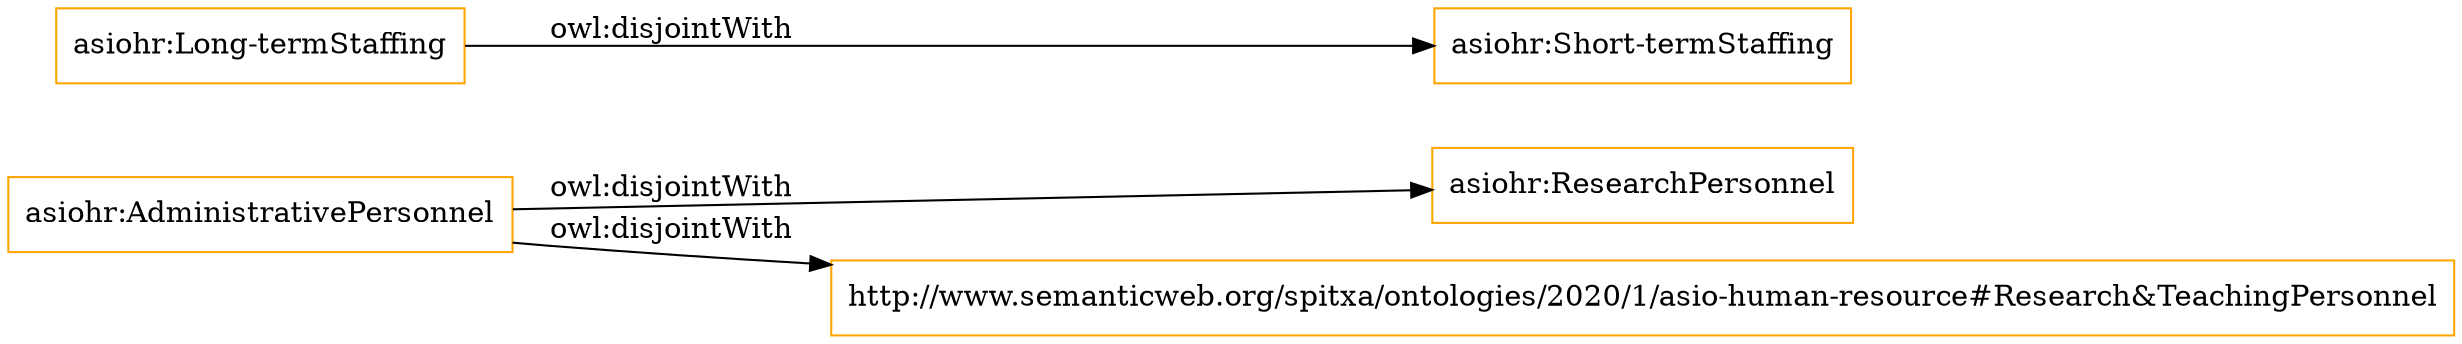 digraph ar2dtool_diagram { 
rankdir=LR;
size="1501"
node [shape = rectangle, color="orange"]; "asiohr:ResearchPersonnel" "asiohr:AdministrativePersonnel" "http://www.semanticweb.org/spitxa/ontologies/2020/1/asio-human-resource#Research&TeachingPersonnel" "asiohr:Long-termStaffing" "asiohr:Short-termStaffing" ; /*classes style*/
	"asiohr:Long-termStaffing" -> "asiohr:Short-termStaffing" [ label = "owl:disjointWith" ];
	"asiohr:AdministrativePersonnel" -> "http://www.semanticweb.org/spitxa/ontologies/2020/1/asio-human-resource#Research&TeachingPersonnel" [ label = "owl:disjointWith" ];
	"asiohr:AdministrativePersonnel" -> "asiohr:ResearchPersonnel" [ label = "owl:disjointWith" ];

}

